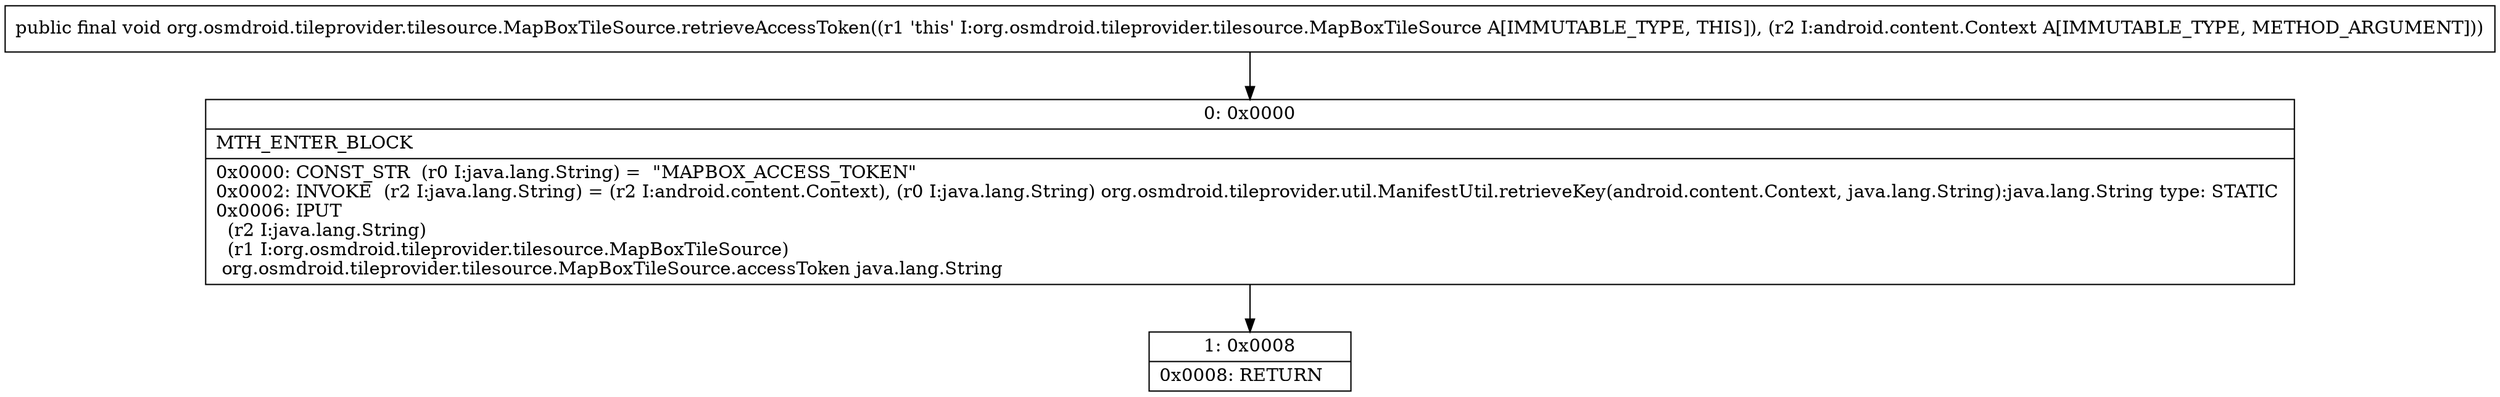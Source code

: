 digraph "CFG fororg.osmdroid.tileprovider.tilesource.MapBoxTileSource.retrieveAccessToken(Landroid\/content\/Context;)V" {
Node_0 [shape=record,label="{0\:\ 0x0000|MTH_ENTER_BLOCK\l|0x0000: CONST_STR  (r0 I:java.lang.String) =  \"MAPBOX_ACCESS_TOKEN\" \l0x0002: INVOKE  (r2 I:java.lang.String) = (r2 I:android.content.Context), (r0 I:java.lang.String) org.osmdroid.tileprovider.util.ManifestUtil.retrieveKey(android.content.Context, java.lang.String):java.lang.String type: STATIC \l0x0006: IPUT  \l  (r2 I:java.lang.String)\l  (r1 I:org.osmdroid.tileprovider.tilesource.MapBoxTileSource)\l org.osmdroid.tileprovider.tilesource.MapBoxTileSource.accessToken java.lang.String \l}"];
Node_1 [shape=record,label="{1\:\ 0x0008|0x0008: RETURN   \l}"];
MethodNode[shape=record,label="{public final void org.osmdroid.tileprovider.tilesource.MapBoxTileSource.retrieveAccessToken((r1 'this' I:org.osmdroid.tileprovider.tilesource.MapBoxTileSource A[IMMUTABLE_TYPE, THIS]), (r2 I:android.content.Context A[IMMUTABLE_TYPE, METHOD_ARGUMENT])) }"];
MethodNode -> Node_0;
Node_0 -> Node_1;
}


